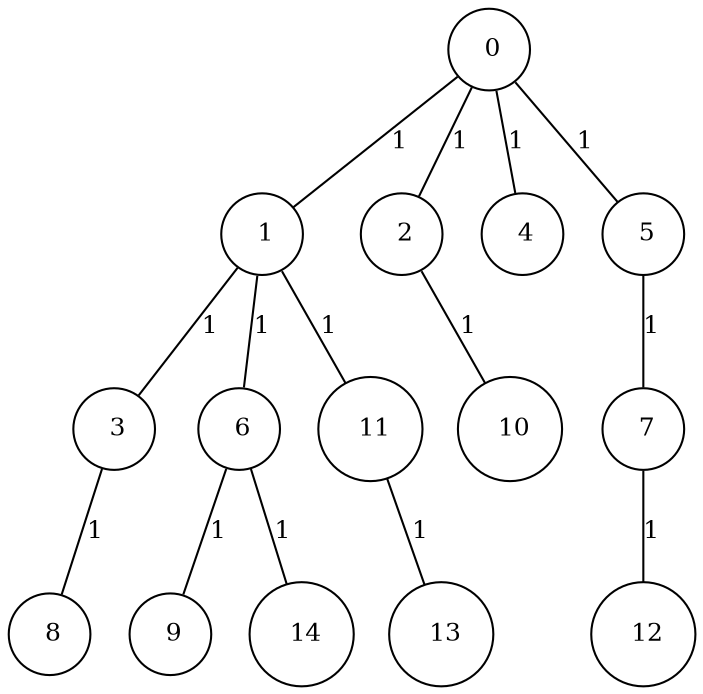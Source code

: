graph G {
size="8.5,11;"
ratio = "expand;"
fixedsize="true;"
overlap="scale;"
node[shape=circle,width=.12,hight=.12,fontsize=12]
edge[fontsize=12]

0[label=" 0" color=black, pos="0.97754969,0.84485278!"];
1[label=" 1" color=black, pos="1.0696229,2.8366471!"];
2[label=" 2" color=black, pos="1.7126626,1.3902095!"];
3[label=" 3" color=black, pos="1.7491941,2.1406544!"];
4[label=" 4" color=black, pos="2.2017488,0.43538111!"];
5[label=" 5" color=black, pos="1.321825,2.6093289!"];
6[label=" 6" color=black, pos="0.46381955,0.084863742!"];
7[label=" 7" color=black, pos="1.7998193,1.6716358!"];
8[label=" 8" color=black, pos="1.5787876,2.5814103!"];
9[label=" 9" color=black, pos="2.5891325,1.4277717!"];
10[label=" 10" color=black, pos="0.51058115,1.7530489!"];
11[label=" 11" color=black, pos="0.81307894,0.26631109!"];
12[label=" 12" color=black, pos="1.631629,0.81477957!"];
13[label=" 13" color=black, pos="2.970398,0.45849917!"];
14[label=" 14" color=black, pos="2.2023018,0.014138334!"];
0--1[label="1"]
0--2[label="1"]
0--4[label="1"]
0--5[label="1"]
1--3[label="1"]
1--6[label="1"]
1--11[label="1"]
2--10[label="1"]
3--8[label="1"]
5--7[label="1"]
6--9[label="1"]
6--14[label="1"]
7--12[label="1"]
11--13[label="1"]

}
